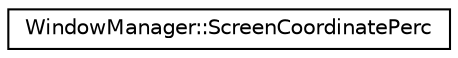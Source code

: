 digraph "Graphical Class Hierarchy"
{
 // LATEX_PDF_SIZE
  edge [fontname="Helvetica",fontsize="10",labelfontname="Helvetica",labelfontsize="10"];
  node [fontname="Helvetica",fontsize="10",shape=record];
  rankdir="LR";
  Node0 [label="WindowManager::ScreenCoordinatePerc",height=0.2,width=0.4,color="black", fillcolor="white", style="filled",URL="$structWindowManager_1_1ScreenCoordinatePerc.html",tooltip=" "];
}
